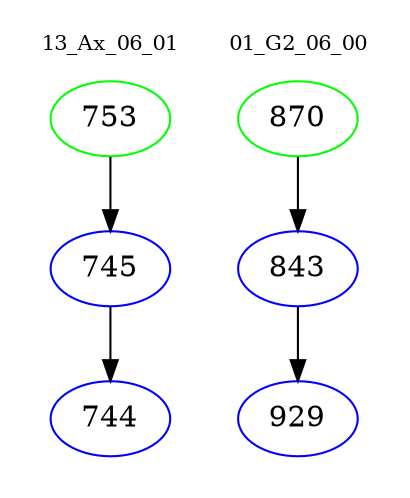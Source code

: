 digraph{
subgraph cluster_0 {
color = white
label = "13_Ax_06_01";
fontsize=10;
T0_753 [label="753", color="green"]
T0_753 -> T0_745 [color="black"]
T0_745 [label="745", color="blue"]
T0_745 -> T0_744 [color="black"]
T0_744 [label="744", color="blue"]
}
subgraph cluster_1 {
color = white
label = "01_G2_06_00";
fontsize=10;
T1_870 [label="870", color="green"]
T1_870 -> T1_843 [color="black"]
T1_843 [label="843", color="blue"]
T1_843 -> T1_929 [color="black"]
T1_929 [label="929", color="blue"]
}
}
